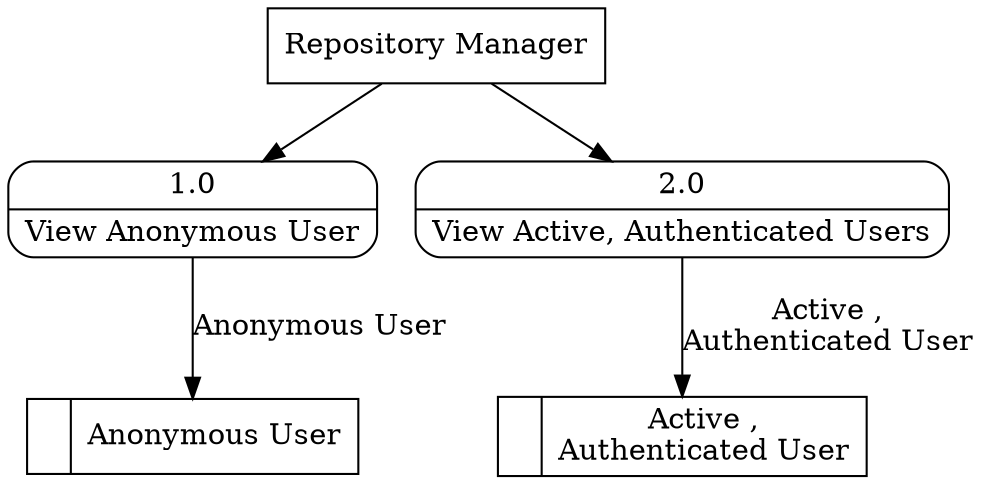 digraph dfd2{ 
node[shape=record]
200 [label="<f0>  |<f1> Active ,\nAuthenticated User " ];
201 [label="<f0>  |<f1> Anonymous User " ];
202 [label="Repository Manager" shape=box];
203 [label="{<f0> 1.0|<f1> View Anonymous User }" shape=Mrecord];
204 [label="{<f0> 2.0|<f1> View Active, Authenticated Users }" shape=Mrecord];
202 -> 203
202 -> 204
203 -> 201 [label="Anonymous User"]
204 -> 200 [label="Active ,\nAuthenticated User"]
}